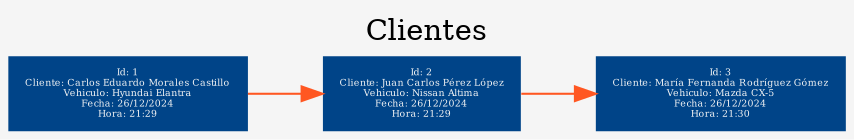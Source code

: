 digraph G {
	graph[rankdir="LR"]
	bgcolor="#F5F5F5";
	fontcolor=black;
	label="Clientes";
	labelloc="t";
	nodesep=0.5;
	node [fontsize = 4.5 shape=box style=filled fillcolor="#004488" fontcolor="#F5F5F5" color=transparent];
	edge [fontcolor=white color="#ff5722"];
	n1[label="Id: 1\nCliente: Carlos Eduardo Morales Castillo\nVehiculo: Hyundai Elantra\nFecha: 26/12/2024\nHora: 21:29"];
	n2[label="Id: 2\nCliente: Juan Carlos Pérez López\nVehiculo: Nissan Altima\nFecha: 26/12/2024\nHora: 21:29"];
	n3[label="Id: 3\nCliente: María Fernanda Rodríguez Gómez\nVehiculo: Mazda CX-5\nFecha: 26/12/2024\nHora: 21:30"];
	n1 -> n2;
	n2 -> n3;
	
}